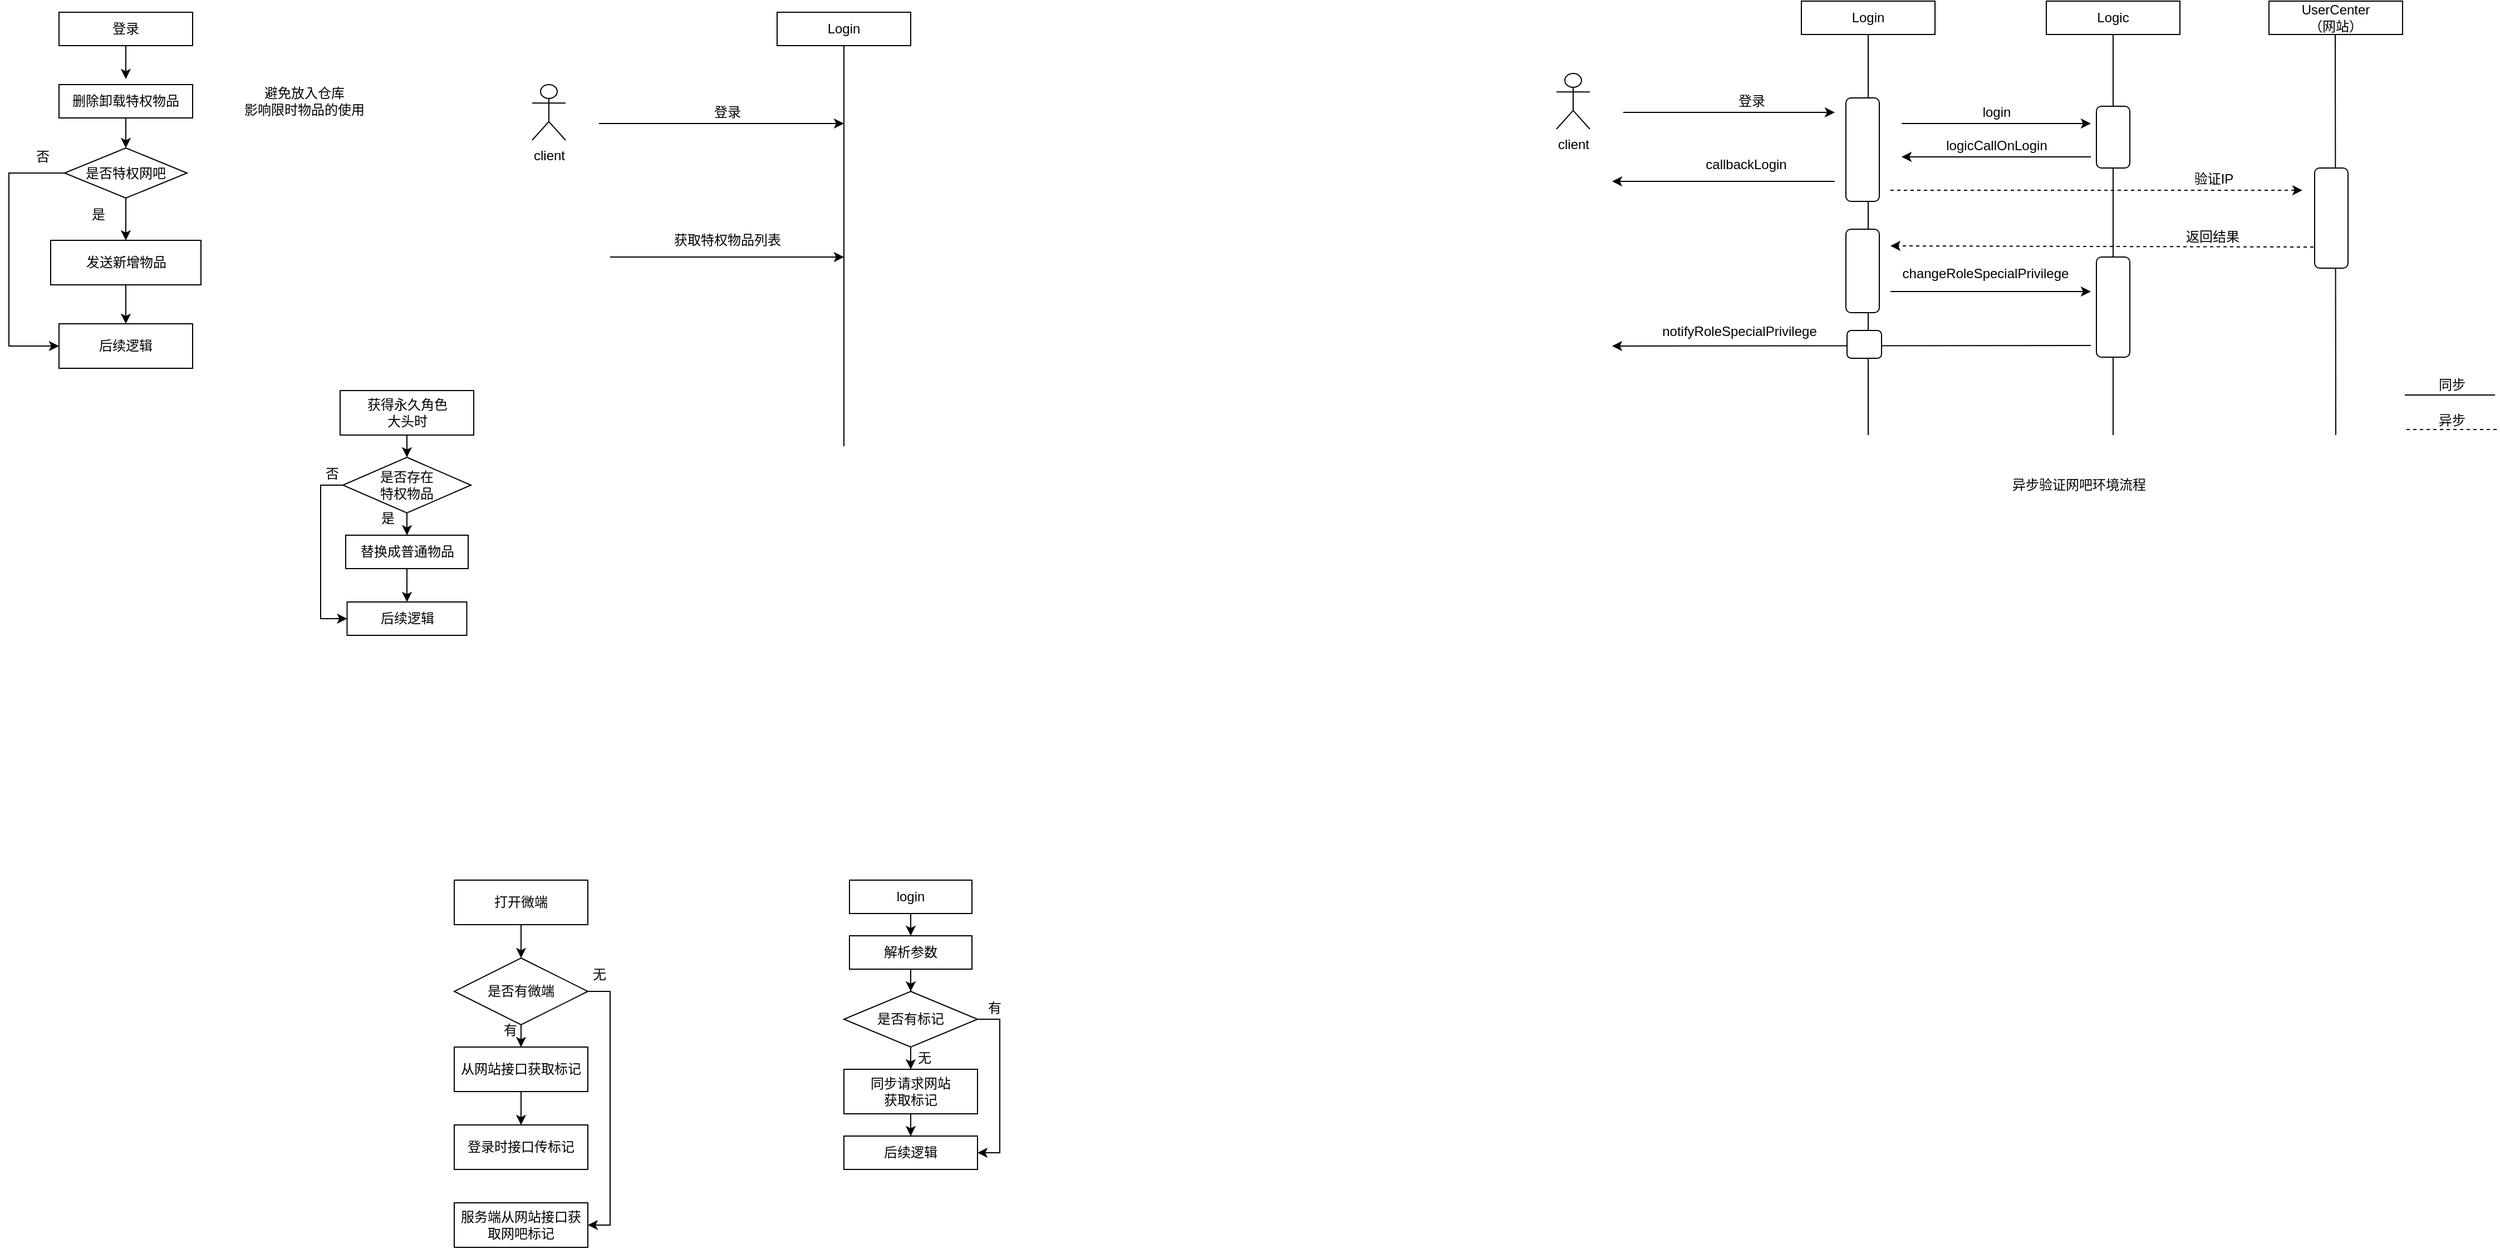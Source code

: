 <mxfile version="21.2.1" type="github">
  <diagram name="第 1 页" id="98STv8WHStd1L3syZUIn">
    <mxGraphModel dx="1434" dy="764" grid="0" gridSize="10" guides="1" tooltips="1" connect="1" arrows="1" fold="1" page="1" pageScale="1" pageWidth="4681" pageHeight="3300" math="0" shadow="0">
      <root>
        <mxCell id="0" />
        <mxCell id="1" parent="0" />
        <mxCell id="phvqhUlvL6FENhMKcl7T-6" style="edgeStyle=orthogonalEdgeStyle;rounded=0;orthogonalLoop=1;jettySize=auto;html=1;exitX=0.5;exitY=1;exitDx=0;exitDy=0;" parent="1" source="phvqhUlvL6FENhMKcl7T-1" edge="1">
          <mxGeometry relative="1" as="geometry">
            <mxPoint x="345" y="190" as="targetPoint" />
          </mxGeometry>
        </mxCell>
        <mxCell id="phvqhUlvL6FENhMKcl7T-1" value="登录" style="rounded=0;whiteSpace=wrap;html=1;" parent="1" vertex="1">
          <mxGeometry x="285" y="130" width="120" height="30" as="geometry" />
        </mxCell>
        <mxCell id="phvqhUlvL6FENhMKcl7T-7" style="edgeStyle=orthogonalEdgeStyle;rounded=0;orthogonalLoop=1;jettySize=auto;html=1;exitX=0;exitY=0.5;exitDx=0;exitDy=0;entryX=0;entryY=0.5;entryDx=0;entryDy=0;" parent="1" source="phvqhUlvL6FENhMKcl7T-2" target="phvqhUlvL6FENhMKcl7T-5" edge="1">
          <mxGeometry relative="1" as="geometry">
            <Array as="points">
              <mxPoint x="240" y="275" />
              <mxPoint x="240" y="430" />
            </Array>
          </mxGeometry>
        </mxCell>
        <mxCell id="phvqhUlvL6FENhMKcl7T-9" style="edgeStyle=orthogonalEdgeStyle;rounded=0;orthogonalLoop=1;jettySize=auto;html=1;exitX=0.5;exitY=1;exitDx=0;exitDy=0;" parent="1" source="phvqhUlvL6FENhMKcl7T-2" target="phvqhUlvL6FENhMKcl7T-3" edge="1">
          <mxGeometry relative="1" as="geometry" />
        </mxCell>
        <mxCell id="phvqhUlvL6FENhMKcl7T-2" value="是否特权网吧" style="rhombus;whiteSpace=wrap;html=1;" parent="1" vertex="1">
          <mxGeometry x="290" y="252" width="110" height="45" as="geometry" />
        </mxCell>
        <mxCell id="phvqhUlvL6FENhMKcl7T-11" style="edgeStyle=orthogonalEdgeStyle;rounded=0;orthogonalLoop=1;jettySize=auto;html=1;exitX=0.5;exitY=1;exitDx=0;exitDy=0;entryX=0.5;entryY=0;entryDx=0;entryDy=0;" parent="1" source="phvqhUlvL6FENhMKcl7T-3" target="phvqhUlvL6FENhMKcl7T-5" edge="1">
          <mxGeometry relative="1" as="geometry">
            <mxPoint x="345" y="405" as="targetPoint" />
          </mxGeometry>
        </mxCell>
        <mxCell id="phvqhUlvL6FENhMKcl7T-3" value="发送新增物品" style="whiteSpace=wrap;html=1;" parent="1" vertex="1">
          <mxGeometry x="277.5" y="335" width="135" height="40" as="geometry" />
        </mxCell>
        <mxCell id="phvqhUlvL6FENhMKcl7T-5" value="后续逻辑" style="whiteSpace=wrap;html=1;" parent="1" vertex="1">
          <mxGeometry x="285" y="410" width="120" height="40" as="geometry" />
        </mxCell>
        <mxCell id="phvqhUlvL6FENhMKcl7T-8" value="否" style="text;html=1;align=center;verticalAlign=middle;resizable=0;points=[];autosize=1;strokeColor=none;fillColor=none;" parent="1" vertex="1">
          <mxGeometry x="250" y="245" width="40" height="30" as="geometry" />
        </mxCell>
        <mxCell id="phvqhUlvL6FENhMKcl7T-10" value="是" style="text;html=1;align=center;verticalAlign=middle;resizable=0;points=[];autosize=1;strokeColor=none;fillColor=none;" parent="1" vertex="1">
          <mxGeometry x="300" y="297" width="40" height="30" as="geometry" />
        </mxCell>
        <mxCell id="phvqhUlvL6FENhMKcl7T-13" value="client" style="shape=umlActor;verticalLabelPosition=bottom;verticalAlign=top;html=1;outlineConnect=0;" parent="1" vertex="1">
          <mxGeometry x="710" y="195" width="30" height="50" as="geometry" />
        </mxCell>
        <mxCell id="phvqhUlvL6FENhMKcl7T-15" value="Login" style="rounded=0;whiteSpace=wrap;html=1;" parent="1" vertex="1">
          <mxGeometry x="930" y="130" width="120" height="30" as="geometry" />
        </mxCell>
        <mxCell id="phvqhUlvL6FENhMKcl7T-16" value="" style="endArrow=none;html=1;rounded=0;entryX=0.5;entryY=1;entryDx=0;entryDy=0;" parent="1" target="phvqhUlvL6FENhMKcl7T-15" edge="1">
          <mxGeometry width="50" height="50" relative="1" as="geometry">
            <mxPoint x="990" y="520" as="sourcePoint" />
            <mxPoint x="1030" y="270" as="targetPoint" />
          </mxGeometry>
        </mxCell>
        <mxCell id="phvqhUlvL6FENhMKcl7T-17" value="" style="endArrow=classic;html=1;rounded=0;" parent="1" edge="1">
          <mxGeometry width="50" height="50" relative="1" as="geometry">
            <mxPoint x="770" y="230" as="sourcePoint" />
            <mxPoint x="990" y="230" as="targetPoint" />
          </mxGeometry>
        </mxCell>
        <mxCell id="phvqhUlvL6FENhMKcl7T-18" value="登录" style="text;html=1;align=center;verticalAlign=middle;resizable=0;points=[];autosize=1;strokeColor=none;fillColor=none;" parent="1" vertex="1">
          <mxGeometry x="860" y="205" width="50" height="30" as="geometry" />
        </mxCell>
        <mxCell id="phvqhUlvL6FENhMKcl7T-19" value="" style="endArrow=classic;html=1;rounded=0;" parent="1" edge="1">
          <mxGeometry width="50" height="50" relative="1" as="geometry">
            <mxPoint x="780" y="350" as="sourcePoint" />
            <mxPoint x="990" y="350" as="targetPoint" />
          </mxGeometry>
        </mxCell>
        <mxCell id="phvqhUlvL6FENhMKcl7T-20" value="获取特权物品列表" style="text;html=1;align=center;verticalAlign=middle;resizable=0;points=[];autosize=1;strokeColor=none;fillColor=none;" parent="1" vertex="1">
          <mxGeometry x="825" y="320" width="120" height="30" as="geometry" />
        </mxCell>
        <mxCell id="phvqhUlvL6FENhMKcl7T-28" style="edgeStyle=orthogonalEdgeStyle;rounded=0;orthogonalLoop=1;jettySize=auto;html=1;exitX=0.5;exitY=1;exitDx=0;exitDy=0;entryX=0.5;entryY=0;entryDx=0;entryDy=0;" parent="1" source="phvqhUlvL6FENhMKcl7T-21" target="phvqhUlvL6FENhMKcl7T-26" edge="1">
          <mxGeometry relative="1" as="geometry" />
        </mxCell>
        <mxCell id="phvqhUlvL6FENhMKcl7T-21" value="获得永久角色&lt;br&gt;大头时" style="rounded=0;whiteSpace=wrap;html=1;" parent="1" vertex="1">
          <mxGeometry x="537.5" y="470" width="120" height="40" as="geometry" />
        </mxCell>
        <mxCell id="phvqhUlvL6FENhMKcl7T-23" style="edgeStyle=orthogonalEdgeStyle;rounded=0;orthogonalLoop=1;jettySize=auto;html=1;exitX=0.5;exitY=1;exitDx=0;exitDy=0;" parent="1" source="phvqhUlvL6FENhMKcl7T-22" target="phvqhUlvL6FENhMKcl7T-2" edge="1">
          <mxGeometry relative="1" as="geometry" />
        </mxCell>
        <mxCell id="phvqhUlvL6FENhMKcl7T-22" value="删除卸载特权物品" style="whiteSpace=wrap;html=1;" parent="1" vertex="1">
          <mxGeometry x="285" y="195" width="120" height="30" as="geometry" />
        </mxCell>
        <mxCell id="phvqhUlvL6FENhMKcl7T-24" value="避免放入仓库&lt;br&gt;影响限时物品的使用" style="text;html=1;align=center;verticalAlign=middle;resizable=0;points=[];autosize=1;strokeColor=none;fillColor=none;" parent="1" vertex="1">
          <mxGeometry x="440" y="190" width="130" height="40" as="geometry" />
        </mxCell>
        <mxCell id="phvqhUlvL6FENhMKcl7T-29" style="edgeStyle=orthogonalEdgeStyle;rounded=0;orthogonalLoop=1;jettySize=auto;html=1;exitX=0.5;exitY=1;exitDx=0;exitDy=0;" parent="1" source="phvqhUlvL6FENhMKcl7T-26" target="phvqhUlvL6FENhMKcl7T-27" edge="1">
          <mxGeometry relative="1" as="geometry" />
        </mxCell>
        <mxCell id="phvqhUlvL6FENhMKcl7T-32" style="edgeStyle=orthogonalEdgeStyle;rounded=0;orthogonalLoop=1;jettySize=auto;html=1;exitX=0;exitY=0.5;exitDx=0;exitDy=0;entryX=0;entryY=0.5;entryDx=0;entryDy=0;" parent="1" source="phvqhUlvL6FENhMKcl7T-26" target="phvqhUlvL6FENhMKcl7T-30" edge="1">
          <mxGeometry relative="1" as="geometry" />
        </mxCell>
        <mxCell id="phvqhUlvL6FENhMKcl7T-26" value="是否存在&lt;br&gt;特权物品" style="rhombus;whiteSpace=wrap;html=1;" parent="1" vertex="1">
          <mxGeometry x="540" y="530" width="115" height="50" as="geometry" />
        </mxCell>
        <mxCell id="phvqhUlvL6FENhMKcl7T-31" style="edgeStyle=orthogonalEdgeStyle;rounded=0;orthogonalLoop=1;jettySize=auto;html=1;exitX=0.5;exitY=1;exitDx=0;exitDy=0;" parent="1" source="phvqhUlvL6FENhMKcl7T-27" target="phvqhUlvL6FENhMKcl7T-30" edge="1">
          <mxGeometry relative="1" as="geometry" />
        </mxCell>
        <mxCell id="phvqhUlvL6FENhMKcl7T-27" value="替换成普通物品" style="whiteSpace=wrap;html=1;" parent="1" vertex="1">
          <mxGeometry x="542.5" y="600" width="110" height="30" as="geometry" />
        </mxCell>
        <mxCell id="phvqhUlvL6FENhMKcl7T-30" value="后续逻辑" style="whiteSpace=wrap;html=1;" parent="1" vertex="1">
          <mxGeometry x="543.75" y="660" width="107.5" height="30" as="geometry" />
        </mxCell>
        <mxCell id="phvqhUlvL6FENhMKcl7T-33" value="否" style="text;html=1;align=center;verticalAlign=middle;resizable=0;points=[];autosize=1;strokeColor=none;fillColor=none;" parent="1" vertex="1">
          <mxGeometry x="510" y="530" width="40" height="30" as="geometry" />
        </mxCell>
        <mxCell id="phvqhUlvL6FENhMKcl7T-34" value="是" style="text;html=1;align=center;verticalAlign=middle;resizable=0;points=[];autosize=1;strokeColor=none;fillColor=none;" parent="1" vertex="1">
          <mxGeometry x="560" y="570" width="40" height="30" as="geometry" />
        </mxCell>
        <mxCell id="-RgGbgqcO8dsYhHyFqqt-8" style="edgeStyle=orthogonalEdgeStyle;rounded=0;orthogonalLoop=1;jettySize=auto;html=1;" parent="1" source="-RgGbgqcO8dsYhHyFqqt-2" target="-RgGbgqcO8dsYhHyFqqt-3" edge="1">
          <mxGeometry relative="1" as="geometry" />
        </mxCell>
        <mxCell id="-RgGbgqcO8dsYhHyFqqt-2" value="打开微端" style="rounded=0;whiteSpace=wrap;html=1;" parent="1" vertex="1">
          <mxGeometry x="640" y="910" width="120" height="40" as="geometry" />
        </mxCell>
        <mxCell id="-RgGbgqcO8dsYhHyFqqt-7" style="edgeStyle=orthogonalEdgeStyle;rounded=0;orthogonalLoop=1;jettySize=auto;html=1;exitX=1;exitY=0.5;exitDx=0;exitDy=0;entryX=1;entryY=0.5;entryDx=0;entryDy=0;" parent="1" source="-RgGbgqcO8dsYhHyFqqt-3" target="-RgGbgqcO8dsYhHyFqqt-6" edge="1">
          <mxGeometry relative="1" as="geometry" />
        </mxCell>
        <mxCell id="-RgGbgqcO8dsYhHyFqqt-10" style="edgeStyle=orthogonalEdgeStyle;rounded=0;orthogonalLoop=1;jettySize=auto;html=1;exitX=0.5;exitY=1;exitDx=0;exitDy=0;" parent="1" source="-RgGbgqcO8dsYhHyFqqt-3" target="-RgGbgqcO8dsYhHyFqqt-4" edge="1">
          <mxGeometry relative="1" as="geometry" />
        </mxCell>
        <mxCell id="-RgGbgqcO8dsYhHyFqqt-3" value="是否有微端" style="rhombus;whiteSpace=wrap;html=1;" parent="1" vertex="1">
          <mxGeometry x="640" y="980" width="120" height="60" as="geometry" />
        </mxCell>
        <mxCell id="-RgGbgqcO8dsYhHyFqqt-11" style="edgeStyle=orthogonalEdgeStyle;rounded=0;orthogonalLoop=1;jettySize=auto;html=1;exitX=0.5;exitY=1;exitDx=0;exitDy=0;" parent="1" source="-RgGbgqcO8dsYhHyFqqt-4" target="-RgGbgqcO8dsYhHyFqqt-5" edge="1">
          <mxGeometry relative="1" as="geometry" />
        </mxCell>
        <mxCell id="-RgGbgqcO8dsYhHyFqqt-4" value="从网站接口获取标记" style="rounded=0;whiteSpace=wrap;html=1;" parent="1" vertex="1">
          <mxGeometry x="640" y="1060" width="120" height="40" as="geometry" />
        </mxCell>
        <mxCell id="-RgGbgqcO8dsYhHyFqqt-5" value="登录时接口传标记" style="rounded=0;whiteSpace=wrap;html=1;" parent="1" vertex="1">
          <mxGeometry x="640" y="1130" width="120" height="40" as="geometry" />
        </mxCell>
        <mxCell id="-RgGbgqcO8dsYhHyFqqt-6" value="服务端从网站接口获取网吧标记" style="whiteSpace=wrap;html=1;" parent="1" vertex="1">
          <mxGeometry x="640" y="1200" width="120" height="40" as="geometry" />
        </mxCell>
        <mxCell id="-RgGbgqcO8dsYhHyFqqt-20" style="edgeStyle=orthogonalEdgeStyle;rounded=0;orthogonalLoop=1;jettySize=auto;html=1;exitX=0.5;exitY=1;exitDx=0;exitDy=0;" parent="1" source="-RgGbgqcO8dsYhHyFqqt-12" target="-RgGbgqcO8dsYhHyFqqt-14" edge="1">
          <mxGeometry relative="1" as="geometry" />
        </mxCell>
        <mxCell id="-RgGbgqcO8dsYhHyFqqt-12" value="login" style="whiteSpace=wrap;html=1;" parent="1" vertex="1">
          <mxGeometry x="995" y="910" width="110" height="30" as="geometry" />
        </mxCell>
        <mxCell id="-RgGbgqcO8dsYhHyFqqt-19" style="edgeStyle=orthogonalEdgeStyle;rounded=0;orthogonalLoop=1;jettySize=auto;html=1;exitX=0.5;exitY=1;exitDx=0;exitDy=0;" parent="1" source="-RgGbgqcO8dsYhHyFqqt-14" target="-RgGbgqcO8dsYhHyFqqt-16" edge="1">
          <mxGeometry relative="1" as="geometry" />
        </mxCell>
        <mxCell id="-RgGbgqcO8dsYhHyFqqt-14" value="解析参数" style="whiteSpace=wrap;html=1;" parent="1" vertex="1">
          <mxGeometry x="995" y="960" width="110" height="30" as="geometry" />
        </mxCell>
        <mxCell id="-RgGbgqcO8dsYhHyFqqt-18" style="edgeStyle=orthogonalEdgeStyle;rounded=0;orthogonalLoop=1;jettySize=auto;html=1;exitX=0.5;exitY=1;exitDx=0;exitDy=0;" parent="1" source="-RgGbgqcO8dsYhHyFqqt-16" target="-RgGbgqcO8dsYhHyFqqt-17" edge="1">
          <mxGeometry relative="1" as="geometry" />
        </mxCell>
        <mxCell id="-RgGbgqcO8dsYhHyFqqt-22" style="edgeStyle=orthogonalEdgeStyle;rounded=0;orthogonalLoop=1;jettySize=auto;html=1;exitX=1;exitY=0.5;exitDx=0;exitDy=0;entryX=1;entryY=0.5;entryDx=0;entryDy=0;" parent="1" source="-RgGbgqcO8dsYhHyFqqt-16" target="-RgGbgqcO8dsYhHyFqqt-21" edge="1">
          <mxGeometry relative="1" as="geometry" />
        </mxCell>
        <mxCell id="-RgGbgqcO8dsYhHyFqqt-16" value="是否有标记" style="rhombus;whiteSpace=wrap;html=1;" parent="1" vertex="1">
          <mxGeometry x="990" y="1010" width="120" height="50" as="geometry" />
        </mxCell>
        <mxCell id="H0Z4SPyuUpIXEGKOyH6C-5" style="edgeStyle=orthogonalEdgeStyle;rounded=0;orthogonalLoop=1;jettySize=auto;html=1;exitX=0.5;exitY=1;exitDx=0;exitDy=0;fontFamily=Helvetica;fontSize=12;fontColor=default;" parent="1" source="-RgGbgqcO8dsYhHyFqqt-17" target="-RgGbgqcO8dsYhHyFqqt-21" edge="1">
          <mxGeometry relative="1" as="geometry" />
        </mxCell>
        <mxCell id="-RgGbgqcO8dsYhHyFqqt-17" value="同步请求网站&lt;br&gt;获取标记" style="whiteSpace=wrap;html=1;" parent="1" vertex="1">
          <mxGeometry x="990" y="1080" width="120" height="40" as="geometry" />
        </mxCell>
        <mxCell id="-RgGbgqcO8dsYhHyFqqt-21" value="后续逻辑" style="whiteSpace=wrap;html=1;" parent="1" vertex="1">
          <mxGeometry x="990" y="1140" width="120" height="30" as="geometry" />
        </mxCell>
        <mxCell id="H0Z4SPyuUpIXEGKOyH6C-1" value="无" style="text;html=1;align=center;verticalAlign=middle;resizable=0;points=[];autosize=1;strokeColor=none;fillColor=none;" parent="1" vertex="1">
          <mxGeometry x="750" y="980" width="40" height="30" as="geometry" />
        </mxCell>
        <mxCell id="H0Z4SPyuUpIXEGKOyH6C-2" value="有" style="text;html=1;align=center;verticalAlign=middle;resizable=0;points=[];autosize=1;strokeColor=none;fillColor=none;" parent="1" vertex="1">
          <mxGeometry x="670" y="1030" width="40" height="30" as="geometry" />
        </mxCell>
        <mxCell id="H0Z4SPyuUpIXEGKOyH6C-3" value="有" style="text;html=1;align=center;verticalAlign=middle;resizable=0;points=[];autosize=1;strokeColor=none;fillColor=none;" parent="1" vertex="1">
          <mxGeometry x="1105" y="1010" width="40" height="30" as="geometry" />
        </mxCell>
        <mxCell id="H0Z4SPyuUpIXEGKOyH6C-4" value="无" style="text;html=1;align=center;verticalAlign=middle;resizable=0;points=[];autosize=1;strokeColor=none;fillColor=none;fontSize=12;fontFamily=Helvetica;fontColor=default;" parent="1" vertex="1">
          <mxGeometry x="1042" y="1055" width="40" height="30" as="geometry" />
        </mxCell>
        <mxCell id="SCZScGobW7Ff4dPXzGE5-6" value="client" style="shape=umlActor;verticalLabelPosition=bottom;verticalAlign=top;html=1;outlineConnect=0;" vertex="1" parent="1">
          <mxGeometry x="1630" y="185" width="30" height="50" as="geometry" />
        </mxCell>
        <mxCell id="SCZScGobW7Ff4dPXzGE5-7" value="Login" style="rounded=0;whiteSpace=wrap;html=1;" vertex="1" parent="1">
          <mxGeometry x="1850" y="120" width="120" height="30" as="geometry" />
        </mxCell>
        <mxCell id="SCZScGobW7Ff4dPXzGE5-8" value="" style="endArrow=none;html=1;rounded=0;entryX=0.5;entryY=1;entryDx=0;entryDy=0;" edge="1" parent="1" target="SCZScGobW7Ff4dPXzGE5-7">
          <mxGeometry width="50" height="50" relative="1" as="geometry">
            <mxPoint x="1910" y="510" as="sourcePoint" />
            <mxPoint x="1950" y="260" as="targetPoint" />
          </mxGeometry>
        </mxCell>
        <mxCell id="SCZScGobW7Ff4dPXzGE5-9" value="" style="endArrow=classic;html=1;rounded=0;" edge="1" parent="1">
          <mxGeometry width="50" height="50" relative="1" as="geometry">
            <mxPoint x="1690" y="220" as="sourcePoint" />
            <mxPoint x="1880" y="220" as="targetPoint" />
          </mxGeometry>
        </mxCell>
        <mxCell id="SCZScGobW7Ff4dPXzGE5-10" value="登录" style="text;html=1;align=center;verticalAlign=middle;resizable=0;points=[];autosize=1;strokeColor=none;fillColor=none;" vertex="1" parent="1">
          <mxGeometry x="1780" y="195" width="50" height="30" as="geometry" />
        </mxCell>
        <mxCell id="SCZScGobW7Ff4dPXzGE5-11" value="" style="endArrow=classic;html=1;rounded=0;" edge="1" parent="1">
          <mxGeometry width="50" height="50" relative="1" as="geometry">
            <mxPoint x="1880" y="282" as="sourcePoint" />
            <mxPoint x="1680" y="282" as="targetPoint" />
          </mxGeometry>
        </mxCell>
        <mxCell id="SCZScGobW7Ff4dPXzGE5-12" value="callbackLogin" style="text;html=1;align=center;verticalAlign=middle;resizable=0;points=[];autosize=1;strokeColor=none;fillColor=none;" vertex="1" parent="1">
          <mxGeometry x="1750" y="252" width="100" height="30" as="geometry" />
        </mxCell>
        <mxCell id="SCZScGobW7Ff4dPXzGE5-13" value="Logic" style="rounded=0;whiteSpace=wrap;html=1;" vertex="1" parent="1">
          <mxGeometry x="2070" y="120" width="120" height="30" as="geometry" />
        </mxCell>
        <mxCell id="SCZScGobW7Ff4dPXzGE5-14" value="" style="endArrow=none;html=1;rounded=0;entryX=0.5;entryY=1;entryDx=0;entryDy=0;" edge="1" parent="1" source="SCZScGobW7Ff4dPXzGE5-19" target="SCZScGobW7Ff4dPXzGE5-13">
          <mxGeometry width="50" height="50" relative="1" as="geometry">
            <mxPoint x="2130" y="520" as="sourcePoint" />
            <mxPoint x="2150" y="180" as="targetPoint" />
          </mxGeometry>
        </mxCell>
        <mxCell id="SCZScGobW7Ff4dPXzGE5-16" value="" style="rounded=1;whiteSpace=wrap;html=1;" vertex="1" parent="1">
          <mxGeometry x="1890" y="207" width="30" height="93" as="geometry" />
        </mxCell>
        <mxCell id="SCZScGobW7Ff4dPXzGE5-20" value="" style="endArrow=none;html=1;rounded=0;entryX=0.5;entryY=1;entryDx=0;entryDy=0;" edge="1" parent="1" source="SCZScGobW7Ff4dPXzGE5-38" target="SCZScGobW7Ff4dPXzGE5-19">
          <mxGeometry width="50" height="50" relative="1" as="geometry">
            <mxPoint x="2130" y="510" as="sourcePoint" />
            <mxPoint x="2130" y="150" as="targetPoint" />
          </mxGeometry>
        </mxCell>
        <mxCell id="SCZScGobW7Ff4dPXzGE5-19" value="" style="rounded=1;whiteSpace=wrap;html=1;" vertex="1" parent="1">
          <mxGeometry x="2115" y="214.5" width="30" height="55.5" as="geometry" />
        </mxCell>
        <mxCell id="SCZScGobW7Ff4dPXzGE5-21" value="" style="endArrow=classic;html=1;rounded=0;" edge="1" parent="1">
          <mxGeometry width="50" height="50" relative="1" as="geometry">
            <mxPoint x="1940" y="230" as="sourcePoint" />
            <mxPoint x="2110" y="230" as="targetPoint" />
          </mxGeometry>
        </mxCell>
        <mxCell id="SCZScGobW7Ff4dPXzGE5-22" value="login" style="text;html=1;align=center;verticalAlign=middle;resizable=0;points=[];autosize=1;strokeColor=none;fillColor=none;" vertex="1" parent="1">
          <mxGeometry x="2000" y="205" width="50" height="30" as="geometry" />
        </mxCell>
        <mxCell id="SCZScGobW7Ff4dPXzGE5-23" value="" style="endArrow=classic;html=1;rounded=0;" edge="1" parent="1">
          <mxGeometry width="50" height="50" relative="1" as="geometry">
            <mxPoint x="2110" y="260" as="sourcePoint" />
            <mxPoint x="1940" y="260" as="targetPoint" />
          </mxGeometry>
        </mxCell>
        <mxCell id="SCZScGobW7Ff4dPXzGE5-24" value="logicCallOnLogin" style="text;html=1;align=center;verticalAlign=middle;resizable=0;points=[];autosize=1;strokeColor=none;fillColor=none;" vertex="1" parent="1">
          <mxGeometry x="1970" y="235" width="110" height="30" as="geometry" />
        </mxCell>
        <mxCell id="SCZScGobW7Ff4dPXzGE5-26" value="UserCenter&lt;br&gt;（网站）" style="rounded=0;whiteSpace=wrap;html=1;" vertex="1" parent="1">
          <mxGeometry x="2270" y="120" width="120" height="30" as="geometry" />
        </mxCell>
        <mxCell id="SCZScGobW7Ff4dPXzGE5-27" value="" style="endArrow=none;html=1;rounded=0;entryX=0.5;entryY=1;entryDx=0;entryDy=0;" edge="1" parent="1">
          <mxGeometry width="50" height="50" relative="1" as="geometry">
            <mxPoint x="2330" y="510" as="sourcePoint" />
            <mxPoint x="2329.5" y="150" as="targetPoint" />
          </mxGeometry>
        </mxCell>
        <mxCell id="SCZScGobW7Ff4dPXzGE5-28" value="" style="endArrow=classic;html=1;rounded=0;dashed=1;" edge="1" parent="1">
          <mxGeometry width="50" height="50" relative="1" as="geometry">
            <mxPoint x="1930" y="290" as="sourcePoint" />
            <mxPoint x="2300" y="290" as="targetPoint" />
          </mxGeometry>
        </mxCell>
        <mxCell id="SCZScGobW7Ff4dPXzGE5-29" value="" style="rounded=1;whiteSpace=wrap;html=1;" vertex="1" parent="1">
          <mxGeometry x="2311" y="270" width="30" height="90" as="geometry" />
        </mxCell>
        <mxCell id="SCZScGobW7Ff4dPXzGE5-30" value="" style="rounded=1;whiteSpace=wrap;html=1;" vertex="1" parent="1">
          <mxGeometry x="1890" y="325" width="30" height="75" as="geometry" />
        </mxCell>
        <mxCell id="SCZScGobW7Ff4dPXzGE5-31" value="验证IP" style="text;html=1;align=center;verticalAlign=middle;resizable=0;points=[];autosize=1;strokeColor=none;fillColor=none;" vertex="1" parent="1">
          <mxGeometry x="2190" y="265" width="60" height="30" as="geometry" />
        </mxCell>
        <mxCell id="SCZScGobW7Ff4dPXzGE5-33" value="" style="endArrow=classic;html=1;rounded=0;dashed=1;" edge="1" parent="1">
          <mxGeometry width="50" height="50" relative="1" as="geometry">
            <mxPoint x="2310" y="341" as="sourcePoint" />
            <mxPoint x="1930" y="340" as="targetPoint" />
          </mxGeometry>
        </mxCell>
        <mxCell id="SCZScGobW7Ff4dPXzGE5-34" value="返回结果" style="text;html=1;align=center;verticalAlign=middle;resizable=0;points=[];autosize=1;strokeColor=none;fillColor=none;" vertex="1" parent="1">
          <mxGeometry x="2184" y="317" width="70" height="30" as="geometry" />
        </mxCell>
        <mxCell id="SCZScGobW7Ff4dPXzGE5-39" value="" style="endArrow=none;html=1;rounded=0;entryX=0.5;entryY=1;entryDx=0;entryDy=0;" edge="1" parent="1" target="SCZScGobW7Ff4dPXzGE5-38">
          <mxGeometry width="50" height="50" relative="1" as="geometry">
            <mxPoint x="2130" y="510" as="sourcePoint" />
            <mxPoint x="2130" y="270" as="targetPoint" />
          </mxGeometry>
        </mxCell>
        <mxCell id="SCZScGobW7Ff4dPXzGE5-38" value="" style="rounded=1;whiteSpace=wrap;html=1;" vertex="1" parent="1">
          <mxGeometry x="2115" y="350" width="30" height="90" as="geometry" />
        </mxCell>
        <mxCell id="SCZScGobW7Ff4dPXzGE5-40" value="" style="endArrow=classic;html=1;rounded=0;" edge="1" parent="1">
          <mxGeometry width="50" height="50" relative="1" as="geometry">
            <mxPoint x="1930" y="381" as="sourcePoint" />
            <mxPoint x="2110" y="381" as="targetPoint" />
          </mxGeometry>
        </mxCell>
        <mxCell id="SCZScGobW7Ff4dPXzGE5-42" value="changeRoleSpecialPrivilege" style="text;html=1;align=center;verticalAlign=middle;resizable=0;points=[];autosize=1;strokeColor=none;fillColor=none;" vertex="1" parent="1">
          <mxGeometry x="1930" y="350" width="170" height="30" as="geometry" />
        </mxCell>
        <mxCell id="SCZScGobW7Ff4dPXzGE5-43" value="notifyRoleSpecialPrivilege" style="text;html=1;align=center;verticalAlign=middle;resizable=0;points=[];autosize=1;strokeColor=none;fillColor=none;" vertex="1" parent="1">
          <mxGeometry x="1714" y="402" width="160" height="30" as="geometry" />
        </mxCell>
        <mxCell id="SCZScGobW7Ff4dPXzGE5-45" value="" style="edgeStyle=none;orthogonalLoop=1;jettySize=auto;html=1;rounded=0;" edge="1" parent="1">
          <mxGeometry width="100" relative="1" as="geometry">
            <mxPoint x="2110" y="429.5" as="sourcePoint" />
            <mxPoint x="1680" y="430" as="targetPoint" />
            <Array as="points" />
          </mxGeometry>
        </mxCell>
        <mxCell id="SCZScGobW7Ff4dPXzGE5-48" value="" style="endArrow=none;html=1;rounded=0;" edge="1" parent="1">
          <mxGeometry width="50" height="50" relative="1" as="geometry">
            <mxPoint x="2392" y="474" as="sourcePoint" />
            <mxPoint x="2473" y="474" as="targetPoint" />
          </mxGeometry>
        </mxCell>
        <mxCell id="SCZScGobW7Ff4dPXzGE5-49" value="同步" style="text;html=1;align=center;verticalAlign=middle;resizable=0;points=[];autosize=1;strokeColor=none;fillColor=none;" vertex="1" parent="1">
          <mxGeometry x="2413" y="452" width="42" height="26" as="geometry" />
        </mxCell>
        <mxCell id="SCZScGobW7Ff4dPXzGE5-50" value="" style="endArrow=none;html=1;rounded=0;dashed=1;" edge="1" parent="1">
          <mxGeometry width="50" height="50" relative="1" as="geometry">
            <mxPoint x="2393.5" y="505" as="sourcePoint" />
            <mxPoint x="2475" y="505" as="targetPoint" />
          </mxGeometry>
        </mxCell>
        <mxCell id="SCZScGobW7Ff4dPXzGE5-51" value="异步" style="text;html=1;align=center;verticalAlign=middle;resizable=0;points=[];autosize=1;strokeColor=none;fillColor=none;" vertex="1" parent="1">
          <mxGeometry x="2413" y="484" width="42" height="26" as="geometry" />
        </mxCell>
        <mxCell id="SCZScGobW7Ff4dPXzGE5-53" value="" style="rounded=1;whiteSpace=wrap;html=1;" vertex="1" parent="1">
          <mxGeometry x="1891" y="416" width="31" height="25" as="geometry" />
        </mxCell>
        <mxCell id="SCZScGobW7Ff4dPXzGE5-54" value="异步验证网吧环境流程" style="text;html=1;align=center;verticalAlign=middle;resizable=0;points=[];autosize=1;strokeColor=none;fillColor=none;" vertex="1" parent="1">
          <mxGeometry x="2030" y="542" width="138" height="26" as="geometry" />
        </mxCell>
      </root>
    </mxGraphModel>
  </diagram>
</mxfile>
